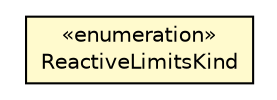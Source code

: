 #!/usr/local/bin/dot
#
# Class diagram 
# Generated by UMLGraph version R5_6 (http://www.umlgraph.org/)
#

digraph G {
	edge [fontname="Helvetica",fontsize=10,labelfontname="Helvetica",labelfontsize=10];
	node [fontname="Helvetica",fontsize=10,shape=plaintext];
	nodesep=0.25;
	ranksep=0.5;
	// eu.itesla_project.iidm.network.ReactiveLimitsKind
	c6777 [label=<<table title="eu.itesla_project.iidm.network.ReactiveLimitsKind" border="0" cellborder="1" cellspacing="0" cellpadding="2" port="p" bgcolor="lemonChiffon" href="./ReactiveLimitsKind.html">
		<tr><td><table border="0" cellspacing="0" cellpadding="1">
<tr><td align="center" balign="center"> &#171;enumeration&#187; </td></tr>
<tr><td align="center" balign="center"> ReactiveLimitsKind </td></tr>
		</table></td></tr>
		</table>>, URL="./ReactiveLimitsKind.html", fontname="Helvetica", fontcolor="black", fontsize=10.0];
}

